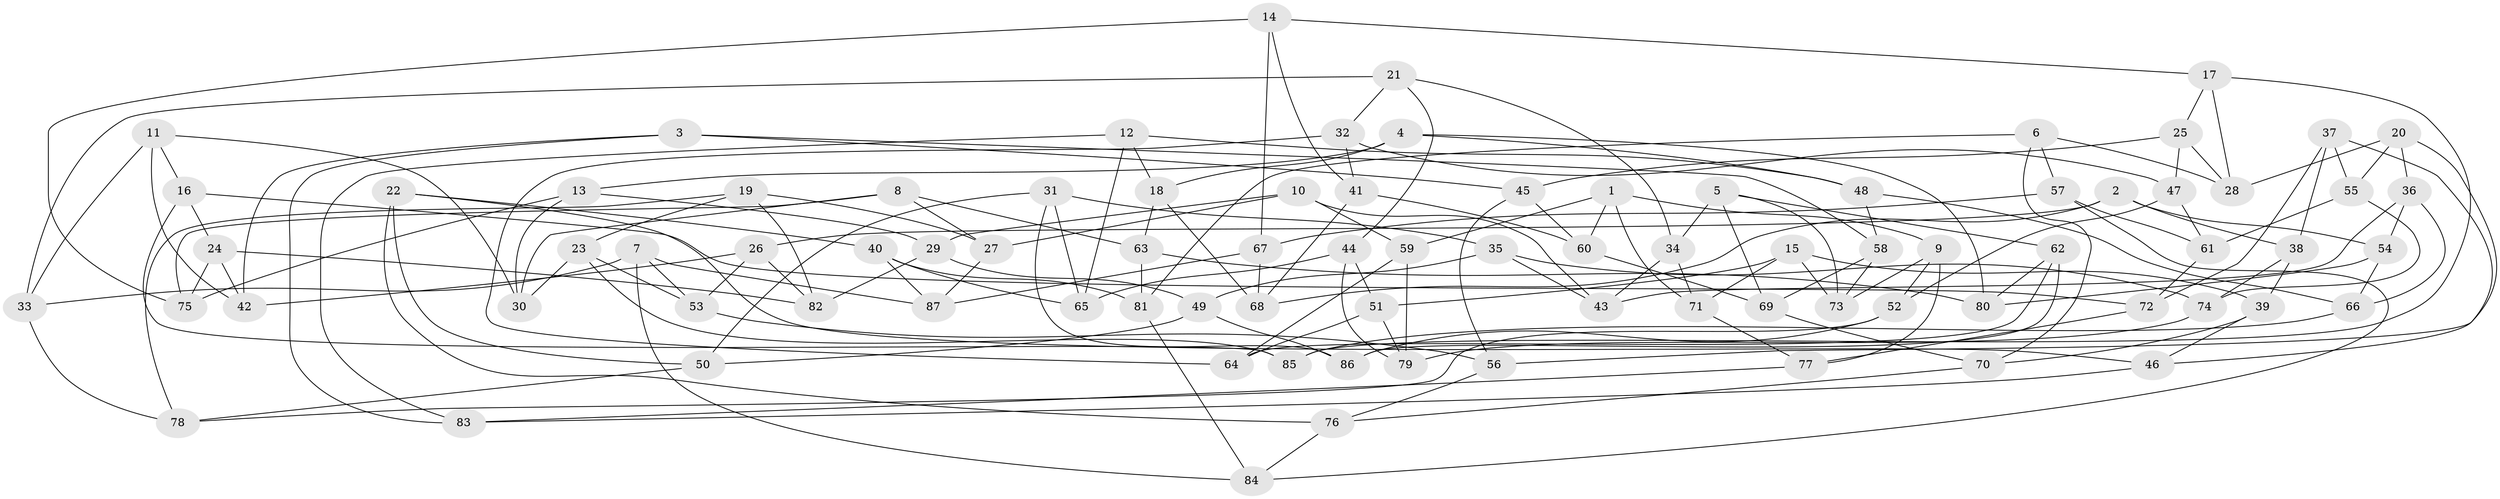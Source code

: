 // Generated by graph-tools (version 1.1) at 2025/38/03/09/25 02:38:17]
// undirected, 87 vertices, 174 edges
graph export_dot {
graph [start="1"]
  node [color=gray90,style=filled];
  1;
  2;
  3;
  4;
  5;
  6;
  7;
  8;
  9;
  10;
  11;
  12;
  13;
  14;
  15;
  16;
  17;
  18;
  19;
  20;
  21;
  22;
  23;
  24;
  25;
  26;
  27;
  28;
  29;
  30;
  31;
  32;
  33;
  34;
  35;
  36;
  37;
  38;
  39;
  40;
  41;
  42;
  43;
  44;
  45;
  46;
  47;
  48;
  49;
  50;
  51;
  52;
  53;
  54;
  55;
  56;
  57;
  58;
  59;
  60;
  61;
  62;
  63;
  64;
  65;
  66;
  67;
  68;
  69;
  70;
  71;
  72;
  73;
  74;
  75;
  76;
  77;
  78;
  79;
  80;
  81;
  82;
  83;
  84;
  85;
  86;
  87;
  1 -- 71;
  1 -- 60;
  1 -- 59;
  1 -- 9;
  2 -- 38;
  2 -- 68;
  2 -- 26;
  2 -- 54;
  3 -- 83;
  3 -- 45;
  3 -- 42;
  3 -- 58;
  4 -- 48;
  4 -- 18;
  4 -- 13;
  4 -- 80;
  5 -- 62;
  5 -- 69;
  5 -- 34;
  5 -- 73;
  6 -- 57;
  6 -- 81;
  6 -- 70;
  6 -- 28;
  7 -- 33;
  7 -- 53;
  7 -- 84;
  7 -- 87;
  8 -- 75;
  8 -- 30;
  8 -- 27;
  8 -- 63;
  9 -- 73;
  9 -- 52;
  9 -- 77;
  10 -- 29;
  10 -- 59;
  10 -- 43;
  10 -- 27;
  11 -- 33;
  11 -- 42;
  11 -- 30;
  11 -- 16;
  12 -- 48;
  12 -- 18;
  12 -- 65;
  12 -- 83;
  13 -- 75;
  13 -- 29;
  13 -- 30;
  14 -- 75;
  14 -- 41;
  14 -- 17;
  14 -- 67;
  15 -- 51;
  15 -- 71;
  15 -- 73;
  15 -- 39;
  16 -- 85;
  16 -- 72;
  16 -- 24;
  17 -- 85;
  17 -- 25;
  17 -- 28;
  18 -- 63;
  18 -- 68;
  19 -- 78;
  19 -- 23;
  19 -- 82;
  19 -- 27;
  20 -- 36;
  20 -- 56;
  20 -- 55;
  20 -- 28;
  21 -- 34;
  21 -- 33;
  21 -- 44;
  21 -- 32;
  22 -- 40;
  22 -- 76;
  22 -- 46;
  22 -- 50;
  23 -- 53;
  23 -- 85;
  23 -- 30;
  24 -- 82;
  24 -- 75;
  24 -- 42;
  25 -- 28;
  25 -- 45;
  25 -- 47;
  26 -- 53;
  26 -- 42;
  26 -- 82;
  27 -- 87;
  29 -- 82;
  29 -- 49;
  31 -- 35;
  31 -- 65;
  31 -- 50;
  31 -- 86;
  32 -- 41;
  32 -- 64;
  32 -- 47;
  33 -- 78;
  34 -- 71;
  34 -- 43;
  35 -- 74;
  35 -- 49;
  35 -- 43;
  36 -- 43;
  36 -- 54;
  36 -- 66;
  37 -- 38;
  37 -- 46;
  37 -- 55;
  37 -- 72;
  38 -- 74;
  38 -- 39;
  39 -- 70;
  39 -- 46;
  40 -- 87;
  40 -- 65;
  40 -- 81;
  41 -- 60;
  41 -- 68;
  44 -- 79;
  44 -- 65;
  44 -- 51;
  45 -- 60;
  45 -- 56;
  46 -- 83;
  47 -- 61;
  47 -- 52;
  48 -- 66;
  48 -- 58;
  49 -- 50;
  49 -- 86;
  50 -- 78;
  51 -- 79;
  51 -- 64;
  52 -- 86;
  52 -- 78;
  53 -- 56;
  54 -- 80;
  54 -- 66;
  55 -- 61;
  55 -- 74;
  56 -- 76;
  57 -- 67;
  57 -- 61;
  57 -- 84;
  58 -- 73;
  58 -- 69;
  59 -- 79;
  59 -- 64;
  60 -- 69;
  61 -- 72;
  62 -- 80;
  62 -- 64;
  62 -- 86;
  63 -- 81;
  63 -- 80;
  66 -- 85;
  67 -- 68;
  67 -- 87;
  69 -- 70;
  70 -- 76;
  71 -- 77;
  72 -- 77;
  74 -- 79;
  76 -- 84;
  77 -- 83;
  81 -- 84;
}
